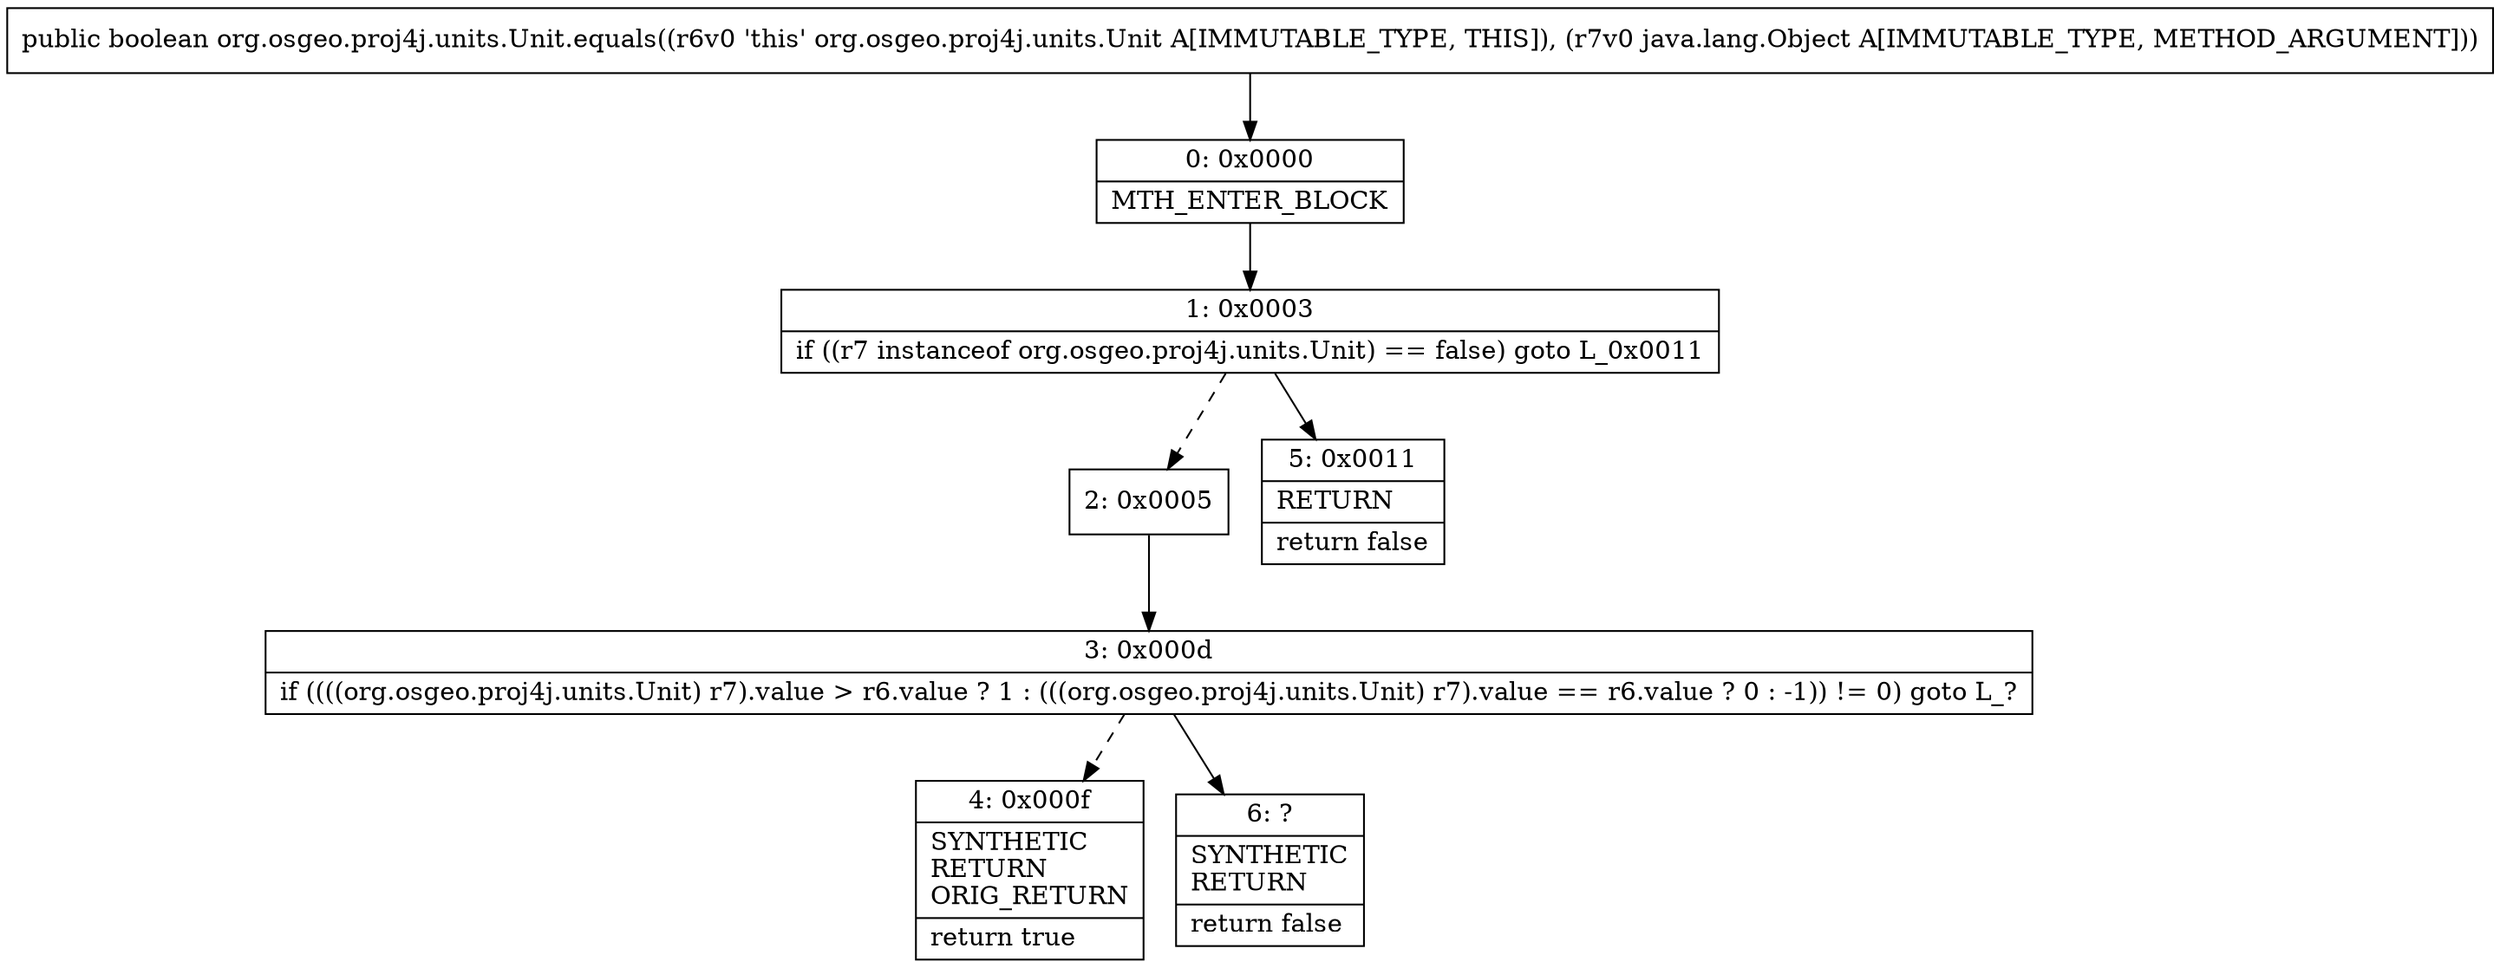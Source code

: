 digraph "CFG fororg.osgeo.proj4j.units.Unit.equals(Ljava\/lang\/Object;)Z" {
Node_0 [shape=record,label="{0\:\ 0x0000|MTH_ENTER_BLOCK\l}"];
Node_1 [shape=record,label="{1\:\ 0x0003|if ((r7 instanceof org.osgeo.proj4j.units.Unit) == false) goto L_0x0011\l}"];
Node_2 [shape=record,label="{2\:\ 0x0005}"];
Node_3 [shape=record,label="{3\:\ 0x000d|if ((((org.osgeo.proj4j.units.Unit) r7).value \> r6.value ? 1 : (((org.osgeo.proj4j.units.Unit) r7).value == r6.value ? 0 : \-1)) != 0) goto L_?\l}"];
Node_4 [shape=record,label="{4\:\ 0x000f|SYNTHETIC\lRETURN\lORIG_RETURN\l|return true\l}"];
Node_5 [shape=record,label="{5\:\ 0x0011|RETURN\l|return false\l}"];
Node_6 [shape=record,label="{6\:\ ?|SYNTHETIC\lRETURN\l|return false\l}"];
MethodNode[shape=record,label="{public boolean org.osgeo.proj4j.units.Unit.equals((r6v0 'this' org.osgeo.proj4j.units.Unit A[IMMUTABLE_TYPE, THIS]), (r7v0 java.lang.Object A[IMMUTABLE_TYPE, METHOD_ARGUMENT])) }"];
MethodNode -> Node_0;
Node_0 -> Node_1;
Node_1 -> Node_2[style=dashed];
Node_1 -> Node_5;
Node_2 -> Node_3;
Node_3 -> Node_4[style=dashed];
Node_3 -> Node_6;
}

